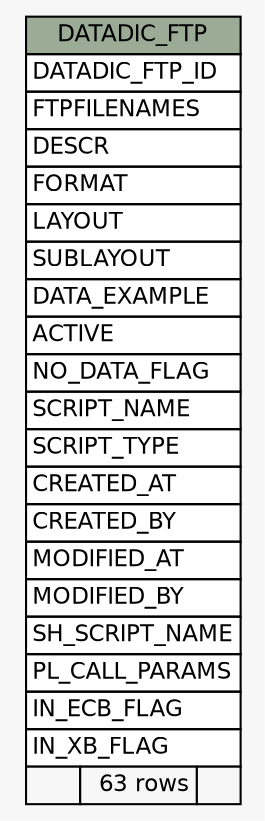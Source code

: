 // dot 2.38.0 on Windows 10 10.0
// SchemaSpy rev Unknown
digraph "DATADIC_FTP" {
  graph [
    rankdir="RL"
    bgcolor="#f7f7f7"
    nodesep="0.18"
    ranksep="0.46"
    fontname="Helvetica"
    fontsize="11"
  ];
  node [
    fontname="Helvetica"
    fontsize="11"
    shape="plaintext"
  ];
  edge [
    arrowsize="0.8"
  ];
  "DATADIC_FTP" [
    label=<
    <TABLE BORDER="0" CELLBORDER="1" CELLSPACING="0" BGCOLOR="#ffffff">
      <TR><TD COLSPAN="3" BGCOLOR="#9bab96" ALIGN="CENTER">DATADIC_FTP</TD></TR>
      <TR><TD PORT="DATADIC_FTP_ID" COLSPAN="3" ALIGN="LEFT">DATADIC_FTP_ID</TD></TR>
      <TR><TD PORT="FTPFILENAMES" COLSPAN="3" ALIGN="LEFT">FTPFILENAMES</TD></TR>
      <TR><TD PORT="DESCR" COLSPAN="3" ALIGN="LEFT">DESCR</TD></TR>
      <TR><TD PORT="FORMAT" COLSPAN="3" ALIGN="LEFT">FORMAT</TD></TR>
      <TR><TD PORT="LAYOUT" COLSPAN="3" ALIGN="LEFT">LAYOUT</TD></TR>
      <TR><TD PORT="SUBLAYOUT" COLSPAN="3" ALIGN="LEFT">SUBLAYOUT</TD></TR>
      <TR><TD PORT="DATA_EXAMPLE" COLSPAN="3" ALIGN="LEFT">DATA_EXAMPLE</TD></TR>
      <TR><TD PORT="ACTIVE" COLSPAN="3" ALIGN="LEFT">ACTIVE</TD></TR>
      <TR><TD PORT="NO_DATA_FLAG" COLSPAN="3" ALIGN="LEFT">NO_DATA_FLAG</TD></TR>
      <TR><TD PORT="SCRIPT_NAME" COLSPAN="3" ALIGN="LEFT">SCRIPT_NAME</TD></TR>
      <TR><TD PORT="SCRIPT_TYPE" COLSPAN="3" ALIGN="LEFT">SCRIPT_TYPE</TD></TR>
      <TR><TD PORT="CREATED_AT" COLSPAN="3" ALIGN="LEFT">CREATED_AT</TD></TR>
      <TR><TD PORT="CREATED_BY" COLSPAN="3" ALIGN="LEFT">CREATED_BY</TD></TR>
      <TR><TD PORT="MODIFIED_AT" COLSPAN="3" ALIGN="LEFT">MODIFIED_AT</TD></TR>
      <TR><TD PORT="MODIFIED_BY" COLSPAN="3" ALIGN="LEFT">MODIFIED_BY</TD></TR>
      <TR><TD PORT="SH_SCRIPT_NAME" COLSPAN="3" ALIGN="LEFT">SH_SCRIPT_NAME</TD></TR>
      <TR><TD PORT="PL_CALL_PARAMS" COLSPAN="3" ALIGN="LEFT">PL_CALL_PARAMS</TD></TR>
      <TR><TD PORT="IN_ECB_FLAG" COLSPAN="3" ALIGN="LEFT">IN_ECB_FLAG</TD></TR>
      <TR><TD PORT="IN_XB_FLAG" COLSPAN="3" ALIGN="LEFT">IN_XB_FLAG</TD></TR>
      <TR><TD ALIGN="LEFT" BGCOLOR="#f7f7f7">  </TD><TD ALIGN="RIGHT" BGCOLOR="#f7f7f7">63 rows</TD><TD ALIGN="RIGHT" BGCOLOR="#f7f7f7">  </TD></TR>
    </TABLE>>
    URL="tables/DATADIC_FTP.html"
    tooltip="DATADIC_FTP"
  ];
}
